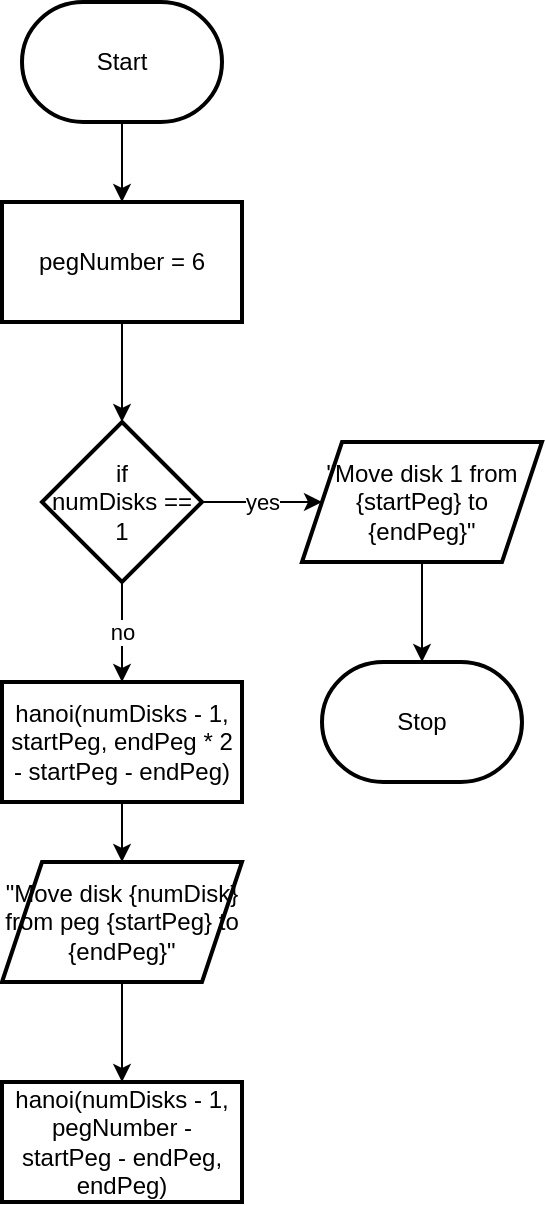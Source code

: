 <mxfile>
    <diagram id="YkHX1_kCc-9vdmh5GbCo" name="Page-1">
        <mxGraphModel dx="926" dy="360" grid="1" gridSize="10" guides="1" tooltips="1" connect="1" arrows="1" fold="1" page="1" pageScale="1" pageWidth="850" pageHeight="1100" math="0" shadow="0">
            <root>
                <mxCell id="0"/>
                <mxCell id="1" parent="0"/>
                <mxCell id="18" value="" style="edgeStyle=none;html=1;" edge="1" parent="1" source="2" target="17">
                    <mxGeometry relative="1" as="geometry"/>
                </mxCell>
                <mxCell id="2" value="Start" style="strokeWidth=2;html=1;shape=mxgraph.flowchart.terminator;whiteSpace=wrap;" vertex="1" parent="1">
                    <mxGeometry x="130" y="60" width="100" height="60" as="geometry"/>
                </mxCell>
                <mxCell id="6" value="yes" style="edgeStyle=none;html=1;" edge="1" parent="1" source="3" target="5">
                    <mxGeometry relative="1" as="geometry"/>
                </mxCell>
                <mxCell id="10" value="no" style="edgeStyle=none;html=1;" edge="1" parent="1" source="3" target="9">
                    <mxGeometry relative="1" as="geometry">
                        <Array as="points">
                            <mxPoint x="180" y="370"/>
                        </Array>
                    </mxGeometry>
                </mxCell>
                <mxCell id="3" value="if&lt;br&gt;numDisks == 1" style="rhombus;whiteSpace=wrap;html=1;strokeWidth=2;" vertex="1" parent="1">
                    <mxGeometry x="140" y="270" width="80" height="80" as="geometry"/>
                </mxCell>
                <mxCell id="16" value="" style="edgeStyle=none;html=1;" edge="1" parent="1" source="5" target="15">
                    <mxGeometry relative="1" as="geometry"/>
                </mxCell>
                <mxCell id="5" value="&quot;Move disk 1 from {startPeg} to {endPeg}&quot;" style="shape=parallelogram;perimeter=parallelogramPerimeter;whiteSpace=wrap;html=1;fixedSize=1;strokeWidth=2;" vertex="1" parent="1">
                    <mxGeometry x="270" y="280" width="120" height="60" as="geometry"/>
                </mxCell>
                <mxCell id="12" value="" style="edgeStyle=none;html=1;" edge="1" parent="1" source="9" target="11">
                    <mxGeometry relative="1" as="geometry"/>
                </mxCell>
                <mxCell id="9" value="hanoi(numDisks - 1, startPeg, endPeg * 2 - startPeg - endPeg)" style="whiteSpace=wrap;html=1;strokeWidth=2;" vertex="1" parent="1">
                    <mxGeometry x="120" y="400" width="120" height="60" as="geometry"/>
                </mxCell>
                <mxCell id="14" value="" style="edgeStyle=none;html=1;" edge="1" parent="1" source="11" target="13">
                    <mxGeometry relative="1" as="geometry"/>
                </mxCell>
                <mxCell id="11" value="&quot;Move disk {numDisk} from peg {startPeg} to {endPeg}&quot;" style="shape=parallelogram;perimeter=parallelogramPerimeter;whiteSpace=wrap;html=1;fixedSize=1;strokeWidth=2;" vertex="1" parent="1">
                    <mxGeometry x="120" y="490" width="120" height="60" as="geometry"/>
                </mxCell>
                <mxCell id="13" value="hanoi(numDisks - 1, pegNumber - startPeg - endPeg, endPeg)" style="whiteSpace=wrap;html=1;strokeWidth=2;" vertex="1" parent="1">
                    <mxGeometry x="120" y="600" width="120" height="60" as="geometry"/>
                </mxCell>
                <mxCell id="15" value="Stop" style="strokeWidth=2;html=1;shape=mxgraph.flowchart.terminator;whiteSpace=wrap;" vertex="1" parent="1">
                    <mxGeometry x="280" y="390" width="100" height="60" as="geometry"/>
                </mxCell>
                <mxCell id="19" value="" style="edgeStyle=none;html=1;" edge="1" parent="1" source="17" target="3">
                    <mxGeometry relative="1" as="geometry"/>
                </mxCell>
                <mxCell id="17" value="pegNumber = 6" style="whiteSpace=wrap;html=1;strokeWidth=2;" vertex="1" parent="1">
                    <mxGeometry x="120" y="160" width="120" height="60" as="geometry"/>
                </mxCell>
            </root>
        </mxGraphModel>
    </diagram>
</mxfile>